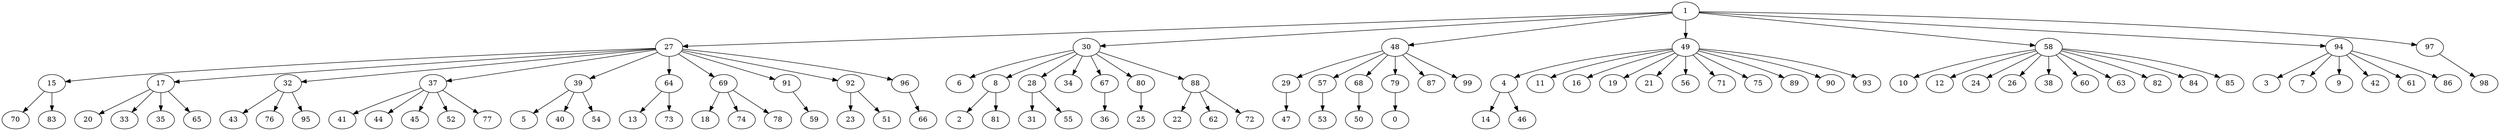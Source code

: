 digraph {
  1 -> 27;
  1 -> 30;
  1 -> 48;
  1 -> 49;
  1 -> 58;
  1 -> 94;
  1 -> 97;
  27 -> 15;
  27 -> 17;
  27 -> 32;
  27 -> 37;
  27 -> 39;
  27 -> 64;
  27 -> 69;
  27 -> 91;
  27 -> 92;
  27 -> 96;
  30 -> 6;
  30 -> 8;
  30 -> 28;
  30 -> 34;
  30 -> 67;
  30 -> 80;
  30 -> 88;
  48 -> 29;
  48 -> 57;
  48 -> 68;
  48 -> 79;
  48 -> 87;
  48 -> 99;
  49 -> 4;
  49 -> 11;
  49 -> 16;
  49 -> 19;
  49 -> 21;
  49 -> 56;
  49 -> 71;
  49 -> 75;
  49 -> 89;
  49 -> 90;
  49 -> 93;
  58 -> 10;
  58 -> 12;
  58 -> 24;
  58 -> 26;
  58 -> 38;
  58 -> 60;
  58 -> 63;
  58 -> 82;
  58 -> 84;
  58 -> 85;
  94 -> 3;
  94 -> 7;
  94 -> 9;
  94 -> 42;
  94 -> 61;
  94 -> 86;
  97 -> 98;
  15 -> 70;
  15 -> 83;
  17 -> 20;
  17 -> 33;
  17 -> 35;
  17 -> 65;
  32 -> 43;
  32 -> 76;
  32 -> 95;
  37 -> 41;
  37 -> 44;
  37 -> 45;
  37 -> 52;
  37 -> 77;
  39 -> 5;
  39 -> 40;
  39 -> 54;
  64 -> 13;
  64 -> 73;
  69 -> 18;
  69 -> 74;
  69 -> 78;
  91 -> 59;
  92 -> 23;
  92 -> 51;
  96 -> 66;
  8 -> 2;
  8 -> 81;
  28 -> 31;
  28 -> 55;
  67 -> 36;
  80 -> 25;
  88 -> 22;
  88 -> 62;
  88 -> 72;
  29 -> 47;
  57 -> 53;
  68 -> 50;
  79 -> 0;
  4 -> 14;
  4 -> 46;
}